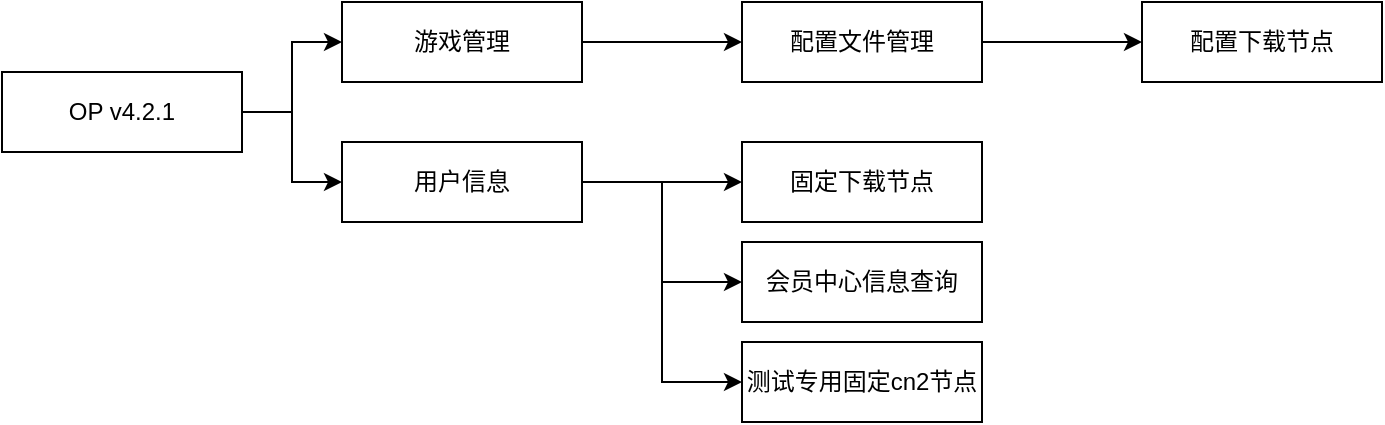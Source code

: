 <mxfile version="14.8.0" type="github">
  <diagram id="h6atkcZZxpdWhpVkW__E" name="Page-1">
    <mxGraphModel dx="2249" dy="706" grid="1" gridSize="10" guides="1" tooltips="1" connect="1" arrows="1" fold="1" page="1" pageScale="1" pageWidth="827" pageHeight="1169" math="0" shadow="0">
      <root>
        <mxCell id="0" />
        <mxCell id="1" parent="0" />
        <mxCell id="frB0Xn6dIRXcjTTBejvv-3" value="" style="edgeStyle=orthogonalEdgeStyle;rounded=0;orthogonalLoop=1;jettySize=auto;html=1;" edge="1" parent="1" source="frB0Xn6dIRXcjTTBejvv-1" target="frB0Xn6dIRXcjTTBejvv-2">
          <mxGeometry relative="1" as="geometry" />
        </mxCell>
        <mxCell id="frB0Xn6dIRXcjTTBejvv-1" value="游戏管理" style="rounded=0;whiteSpace=wrap;html=1;" vertex="1" parent="1">
          <mxGeometry x="60" y="170" width="120" height="40" as="geometry" />
        </mxCell>
        <mxCell id="frB0Xn6dIRXcjTTBejvv-5" value="" style="edgeStyle=orthogonalEdgeStyle;rounded=0;orthogonalLoop=1;jettySize=auto;html=1;" edge="1" parent="1" source="frB0Xn6dIRXcjTTBejvv-2" target="frB0Xn6dIRXcjTTBejvv-4">
          <mxGeometry relative="1" as="geometry" />
        </mxCell>
        <mxCell id="frB0Xn6dIRXcjTTBejvv-2" value="配置文件管理" style="rounded=0;whiteSpace=wrap;html=1;" vertex="1" parent="1">
          <mxGeometry x="260" y="170" width="120" height="40" as="geometry" />
        </mxCell>
        <mxCell id="frB0Xn6dIRXcjTTBejvv-4" value="配置下载节点" style="rounded=0;whiteSpace=wrap;html=1;" vertex="1" parent="1">
          <mxGeometry x="460" y="170" width="120" height="40" as="geometry" />
        </mxCell>
        <mxCell id="frB0Xn6dIRXcjTTBejvv-8" value="" style="edgeStyle=orthogonalEdgeStyle;rounded=0;orthogonalLoop=1;jettySize=auto;html=1;" edge="1" parent="1" source="frB0Xn6dIRXcjTTBejvv-6" target="frB0Xn6dIRXcjTTBejvv-7">
          <mxGeometry relative="1" as="geometry" />
        </mxCell>
        <mxCell id="frB0Xn6dIRXcjTTBejvv-20" style="edgeStyle=orthogonalEdgeStyle;rounded=0;orthogonalLoop=1;jettySize=auto;html=1;exitX=1;exitY=0.5;exitDx=0;exitDy=0;entryX=0;entryY=0.5;entryDx=0;entryDy=0;" edge="1" parent="1" source="frB0Xn6dIRXcjTTBejvv-6" target="frB0Xn6dIRXcjTTBejvv-18">
          <mxGeometry relative="1" as="geometry" />
        </mxCell>
        <mxCell id="frB0Xn6dIRXcjTTBejvv-21" style="edgeStyle=orthogonalEdgeStyle;rounded=0;orthogonalLoop=1;jettySize=auto;html=1;exitX=1;exitY=0.5;exitDx=0;exitDy=0;entryX=0;entryY=0.5;entryDx=0;entryDy=0;" edge="1" parent="1" source="frB0Xn6dIRXcjTTBejvv-6" target="frB0Xn6dIRXcjTTBejvv-19">
          <mxGeometry relative="1" as="geometry" />
        </mxCell>
        <mxCell id="frB0Xn6dIRXcjTTBejvv-6" value="用户信息" style="rounded=0;whiteSpace=wrap;html=1;" vertex="1" parent="1">
          <mxGeometry x="60" y="240" width="120" height="40" as="geometry" />
        </mxCell>
        <mxCell id="frB0Xn6dIRXcjTTBejvv-7" value="固定下载节点" style="rounded=0;whiteSpace=wrap;html=1;" vertex="1" parent="1">
          <mxGeometry x="260" y="240" width="120" height="40" as="geometry" />
        </mxCell>
        <mxCell id="frB0Xn6dIRXcjTTBejvv-10" value="" style="edgeStyle=orthogonalEdgeStyle;rounded=0;orthogonalLoop=1;jettySize=auto;html=1;" edge="1" parent="1" source="frB0Xn6dIRXcjTTBejvv-9" target="frB0Xn6dIRXcjTTBejvv-6">
          <mxGeometry relative="1" as="geometry" />
        </mxCell>
        <mxCell id="frB0Xn6dIRXcjTTBejvv-12" style="edgeStyle=orthogonalEdgeStyle;rounded=0;orthogonalLoop=1;jettySize=auto;html=1;exitX=1;exitY=0.5;exitDx=0;exitDy=0;entryX=0;entryY=0.5;entryDx=0;entryDy=0;" edge="1" parent="1" source="frB0Xn6dIRXcjTTBejvv-9" target="frB0Xn6dIRXcjTTBejvv-1">
          <mxGeometry relative="1" as="geometry" />
        </mxCell>
        <mxCell id="frB0Xn6dIRXcjTTBejvv-9" value="OP v4.2.1" style="rounded=0;whiteSpace=wrap;html=1;" vertex="1" parent="1">
          <mxGeometry x="-110" y="205" width="120" height="40" as="geometry" />
        </mxCell>
        <mxCell id="frB0Xn6dIRXcjTTBejvv-18" value="会员中心信息查询" style="rounded=0;whiteSpace=wrap;html=1;" vertex="1" parent="1">
          <mxGeometry x="260" y="290" width="120" height="40" as="geometry" />
        </mxCell>
        <mxCell id="frB0Xn6dIRXcjTTBejvv-19" value="测试专用固定cn2节点" style="rounded=0;whiteSpace=wrap;html=1;" vertex="1" parent="1">
          <mxGeometry x="260" y="340" width="120" height="40" as="geometry" />
        </mxCell>
      </root>
    </mxGraphModel>
  </diagram>
</mxfile>
